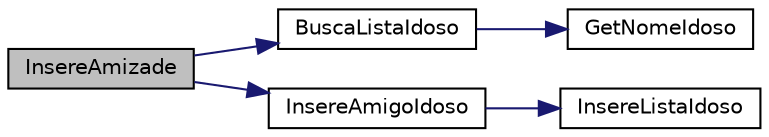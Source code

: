 digraph "InsereAmizade"
{
 // LATEX_PDF_SIZE
  edge [fontname="Helvetica",fontsize="10",labelfontname="Helvetica",labelfontsize="10"];
  node [fontname="Helvetica",fontsize="10",shape=record];
  rankdir="LR";
  Node1 [label="InsereAmizade",height=0.2,width=0.4,color="black", fillcolor="grey75", style="filled", fontcolor="black",tooltip="Cria o um laco de amizade, inserindo o amigo na lista de amigos um do outro Como amizades sao recipro..."];
  Node1 -> Node2 [color="midnightblue",fontsize="10",style="solid"];
  Node2 [label="BuscaListaIdoso",height=0.2,width=0.4,color="black", fillcolor="white", style="filled",URL="$lista_idoso_8c.html#ae54bcb97b257f8edff6646cf71e1946d",tooltip="Busca na lista o Idoso que possui o nome informado e faz o retorno do mesmo, retornando nulo caso a l..."];
  Node2 -> Node3 [color="midnightblue",fontsize="10",style="solid"];
  Node3 [label="GetNomeIdoso",height=0.2,width=0.4,color="black", fillcolor="white", style="filled",URL="$idoso_8h.html#ad410fb3330c4e9336dc048bb5c684b58",tooltip="Retorna o Nome do objeto Idoso."];
  Node1 -> Node4 [color="midnightblue",fontsize="10",style="solid"];
  Node4 [label="InsereAmigoIdoso",height=0.2,width=0.4,color="black", fillcolor="white", style="filled",URL="$idoso_8h.html#adead1c28f1b19683b8958019426a8aa2",tooltip="Insere um novo idoso a lista de amizades do Idoso acessado."];
  Node4 -> Node5 [color="midnightblue",fontsize="10",style="solid"];
  Node5 [label="InsereListaIdoso",height=0.2,width=0.4,color="black", fillcolor="white", style="filled",URL="$lista_idoso_8h.html#aefc27e3a6b457254cdd0bb849ef2fbb8",tooltip="Insere o Idoso ao final da lista de idosos acessada."];
}
